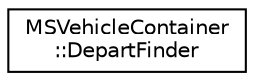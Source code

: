 digraph "Graphical Class Hierarchy"
{
  edge [fontname="Helvetica",fontsize="10",labelfontname="Helvetica",labelfontsize="10"];
  node [fontname="Helvetica",fontsize="10",shape=record];
  rankdir="LR";
  Node0 [label="MSVehicleContainer\l::DepartFinder",height=0.2,width=0.4,color="black", fillcolor="white", style="filled",URL="$d7/dff/class_m_s_vehicle_container_1_1_depart_finder.html",tooltip="Searches for the VehicleDepartureVector with the wished depart. "];
}
